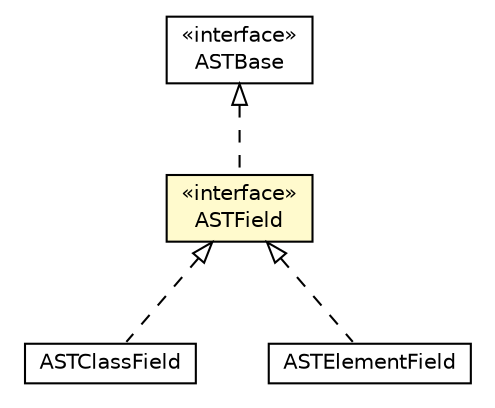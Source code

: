 #!/usr/local/bin/dot
#
# Class diagram 
# Generated by UMLGraph version 5.1 (http://www.umlgraph.org/)
#

digraph G {
	edge [fontname="Helvetica",fontsize=10,labelfontname="Helvetica",labelfontsize=10];
	node [fontname="Helvetica",fontsize=10,shape=plaintext];
	nodesep=0.25;
	ranksep=0.5;
	// org.androidtransfuse.analysis.adapter.ASTClassField
	c48506 [label=<<table title="org.androidtransfuse.analysis.adapter.ASTClassField" border="0" cellborder="1" cellspacing="0" cellpadding="2" port="p" href="./ASTClassField.html">
		<tr><td><table border="0" cellspacing="0" cellpadding="1">
<tr><td align="center" balign="center"> ASTClassField </td></tr>
		</table></td></tr>
		</table>>, fontname="Helvetica", fontcolor="black", fontsize=10.0];
	// org.androidtransfuse.analysis.adapter.ASTElementField
	c48512 [label=<<table title="org.androidtransfuse.analysis.adapter.ASTElementField" border="0" cellborder="1" cellspacing="0" cellpadding="2" port="p" href="./ASTElementField.html">
		<tr><td><table border="0" cellspacing="0" cellpadding="1">
<tr><td align="center" balign="center"> ASTElementField </td></tr>
		</table></td></tr>
		</table>>, fontname="Helvetica", fontcolor="black", fontsize=10.0];
	// org.androidtransfuse.analysis.adapter.ASTBase
	c48515 [label=<<table title="org.androidtransfuse.analysis.adapter.ASTBase" border="0" cellborder="1" cellspacing="0" cellpadding="2" port="p" href="./ASTBase.html">
		<tr><td><table border="0" cellspacing="0" cellpadding="1">
<tr><td align="center" balign="center"> &#171;interface&#187; </td></tr>
<tr><td align="center" balign="center"> ASTBase </td></tr>
		</table></td></tr>
		</table>>, fontname="Helvetica", fontcolor="black", fontsize=10.0];
	// org.androidtransfuse.analysis.adapter.ASTField
	c48530 [label=<<table title="org.androidtransfuse.analysis.adapter.ASTField" border="0" cellborder="1" cellspacing="0" cellpadding="2" port="p" bgcolor="lemonChiffon" href="./ASTField.html">
		<tr><td><table border="0" cellspacing="0" cellpadding="1">
<tr><td align="center" balign="center"> &#171;interface&#187; </td></tr>
<tr><td align="center" balign="center"> ASTField </td></tr>
		</table></td></tr>
		</table>>, fontname="Helvetica", fontcolor="black", fontsize=10.0];
	//org.androidtransfuse.analysis.adapter.ASTClassField implements org.androidtransfuse.analysis.adapter.ASTField
	c48530:p -> c48506:p [dir=back,arrowtail=empty,style=dashed];
	//org.androidtransfuse.analysis.adapter.ASTElementField implements org.androidtransfuse.analysis.adapter.ASTField
	c48530:p -> c48512:p [dir=back,arrowtail=empty,style=dashed];
	//org.androidtransfuse.analysis.adapter.ASTField implements org.androidtransfuse.analysis.adapter.ASTBase
	c48515:p -> c48530:p [dir=back,arrowtail=empty,style=dashed];
}

